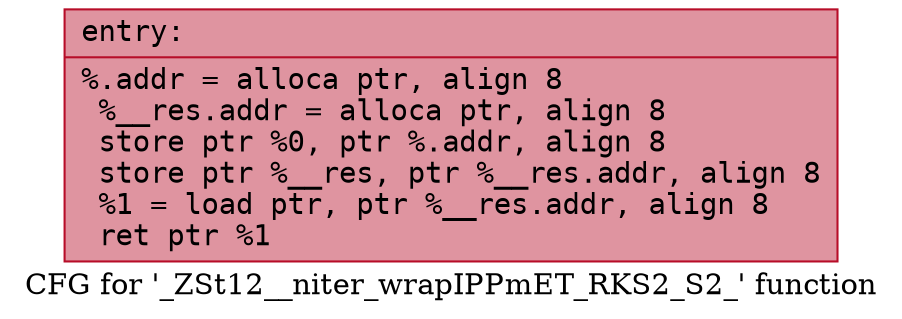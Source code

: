 digraph "CFG for '_ZSt12__niter_wrapIPPmET_RKS2_S2_' function" {
	label="CFG for '_ZSt12__niter_wrapIPPmET_RKS2_S2_' function";

	Node0x560dca0100f0 [shape=record,color="#b70d28ff", style=filled, fillcolor="#b70d2870" fontname="Courier",label="{entry:\l|  %.addr = alloca ptr, align 8\l  %__res.addr = alloca ptr, align 8\l  store ptr %0, ptr %.addr, align 8\l  store ptr %__res, ptr %__res.addr, align 8\l  %1 = load ptr, ptr %__res.addr, align 8\l  ret ptr %1\l}"];
}
